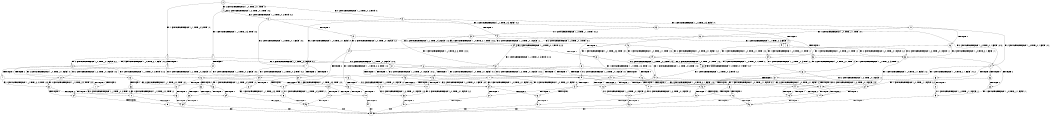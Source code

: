 digraph BCG {
size = "7, 10.5";
center = TRUE;
node [shape = circle];
0 [peripheries = 2];
0 -> 1 [label = "EX !1 !ATOMIC_EXCH_BRANCH (1, +1, TRUE, +0, 3, TRUE) !:0:"];
0 -> 2 [label = "EX !2 !ATOMIC_EXCH_BRANCH (1, +0, TRUE, +0, 1, TRUE) !:0:"];
0 -> 3 [label = "EX !0 !ATOMIC_EXCH_BRANCH (1, +1, TRUE, +0, 2, TRUE) !:0:"];
1 -> 4 [label = "TERMINATE !1"];
1 -> 5 [label = "EX !2 !ATOMIC_EXCH_BRANCH (1, +0, TRUE, +0, 1, FALSE) !:0:1:"];
1 -> 6 [label = "EX !0 !ATOMIC_EXCH_BRANCH (1, +1, TRUE, +0, 2, FALSE) !:0:1:"];
2 -> 7 [label = "EX !1 !ATOMIC_EXCH_BRANCH (1, +1, TRUE, +0, 3, TRUE) !:0:2:"];
2 -> 8 [label = "EX !0 !ATOMIC_EXCH_BRANCH (1, +1, TRUE, +0, 2, TRUE) !:0:2:"];
2 -> 2 [label = "EX !2 !ATOMIC_EXCH_BRANCH (1, +0, TRUE, +0, 1, TRUE) !:0:2:"];
3 -> 9 [label = "TERMINATE !0"];
3 -> 10 [label = "EX !1 !ATOMIC_EXCH_BRANCH (1, +1, TRUE, +0, 3, FALSE) !:0:"];
3 -> 11 [label = "EX !2 !ATOMIC_EXCH_BRANCH (1, +0, TRUE, +0, 1, FALSE) !:0:"];
4 -> 12 [label = "EX !2 !ATOMIC_EXCH_BRANCH (1, +0, TRUE, +0, 1, FALSE) !:0:"];
4 -> 13 [label = "EX !0 !ATOMIC_EXCH_BRANCH (1, +1, TRUE, +0, 2, FALSE) !:0:"];
5 -> 14 [label = "TERMINATE !1"];
5 -> 15 [label = "TERMINATE !2"];
5 -> 16 [label = "EX !0 !ATOMIC_EXCH_BRANCH (1, +1, TRUE, +0, 2, TRUE) !:0:1:2:"];
6 -> 17 [label = "TERMINATE !1"];
6 -> 18 [label = "TERMINATE !0"];
6 -> 19 [label = "EX !2 !ATOMIC_EXCH_BRANCH (1, +0, TRUE, +0, 1, FALSE) !:0:1:"];
7 -> 20 [label = "TERMINATE !1"];
7 -> 21 [label = "EX !0 !ATOMIC_EXCH_BRANCH (1, +1, TRUE, +0, 2, FALSE) !:0:1:2:"];
7 -> 5 [label = "EX !2 !ATOMIC_EXCH_BRANCH (1, +0, TRUE, +0, 1, FALSE) !:0:1:2:"];
8 -> 22 [label = "TERMINATE !0"];
8 -> 23 [label = "EX !1 !ATOMIC_EXCH_BRANCH (1, +1, TRUE, +0, 3, FALSE) !:0:2:"];
8 -> 11 [label = "EX !2 !ATOMIC_EXCH_BRANCH (1, +0, TRUE, +0, 1, FALSE) !:0:2:"];
9 -> 24 [label = "EX !2 !ATOMIC_EXCH_BRANCH (1, +0, TRUE, +0, 1, FALSE) !:1:"];
9 -> 25 [label = "EX !1 !ATOMIC_EXCH_BRANCH (1, +1, TRUE, +0, 3, FALSE) !:1:"];
10 -> 26 [label = "TERMINATE !0"];
10 -> 27 [label = "EX !2 !ATOMIC_EXCH_BRANCH (1, +0, TRUE, +0, 1, FALSE) !:0:1:"];
10 -> 28 [label = "EX !1 !ATOMIC_EXCH_BRANCH (1, +0, TRUE, +1, 1, TRUE) !:0:1:"];
11 -> 29 [label = "TERMINATE !2"];
11 -> 30 [label = "TERMINATE !0"];
11 -> 16 [label = "EX !1 !ATOMIC_EXCH_BRANCH (1, +1, TRUE, +0, 3, TRUE) !:0:2:"];
12 -> 31 [label = "TERMINATE !2"];
12 -> 32 [label = "EX !0 !ATOMIC_EXCH_BRANCH (1, +1, TRUE, +0, 2, TRUE) !:0:2:"];
13 -> 33 [label = "TERMINATE !0"];
13 -> 34 [label = "EX !2 !ATOMIC_EXCH_BRANCH (1, +0, TRUE, +0, 1, FALSE) !:0:"];
14 -> 31 [label = "TERMINATE !2"];
14 -> 32 [label = "EX !0 !ATOMIC_EXCH_BRANCH (1, +1, TRUE, +0, 2, TRUE) !:0:2:"];
15 -> 35 [label = "TERMINATE !1"];
15 -> 36 [label = "EX !0 !ATOMIC_EXCH_BRANCH (1, +1, TRUE, +0, 2, TRUE) !:0:1:"];
16 -> 37 [label = "TERMINATE !1"];
16 -> 38 [label = "TERMINATE !2"];
16 -> 39 [label = "TERMINATE !0"];
17 -> 33 [label = "TERMINATE !0"];
17 -> 34 [label = "EX !2 !ATOMIC_EXCH_BRANCH (1, +0, TRUE, +0, 1, FALSE) !:0:"];
18 -> 40 [label = "TERMINATE !1"];
18 -> 41 [label = "EX !2 !ATOMIC_EXCH_BRANCH (1, +0, TRUE, +0, 1, FALSE) !:1:"];
19 -> 42 [label = "TERMINATE !1"];
19 -> 43 [label = "TERMINATE !2"];
19 -> 44 [label = "TERMINATE !0"];
20 -> 45 [label = "EX !0 !ATOMIC_EXCH_BRANCH (1, +1, TRUE, +0, 2, FALSE) !:0:2:"];
20 -> 12 [label = "EX !2 !ATOMIC_EXCH_BRANCH (1, +0, TRUE, +0, 1, FALSE) !:0:2:"];
21 -> 46 [label = "TERMINATE !1"];
21 -> 47 [label = "TERMINATE !0"];
21 -> 19 [label = "EX !2 !ATOMIC_EXCH_BRANCH (1, +0, TRUE, +0, 1, FALSE) !:0:1:2:"];
22 -> 48 [label = "EX !1 !ATOMIC_EXCH_BRANCH (1, +1, TRUE, +0, 3, FALSE) !:1:2:"];
22 -> 24 [label = "EX !2 !ATOMIC_EXCH_BRANCH (1, +0, TRUE, +0, 1, FALSE) !:1:2:"];
23 -> 49 [label = "TERMINATE !0"];
23 -> 27 [label = "EX !2 !ATOMIC_EXCH_BRANCH (1, +0, TRUE, +0, 1, FALSE) !:0:1:2:"];
23 -> 50 [label = "EX !1 !ATOMIC_EXCH_BRANCH (1, +0, TRUE, +1, 1, TRUE) !:0:1:2:"];
24 -> 51 [label = "TERMINATE !2"];
24 -> 52 [label = "EX !1 !ATOMIC_EXCH_BRANCH (1, +1, TRUE, +0, 3, TRUE) !:1:2:"];
25 -> 53 [label = "EX !2 !ATOMIC_EXCH_BRANCH (1, +0, TRUE, +0, 1, FALSE) !:1:"];
25 -> 54 [label = "EX !1 !ATOMIC_EXCH_BRANCH (1, +0, TRUE, +1, 1, TRUE) !:1:"];
26 -> 53 [label = "EX !2 !ATOMIC_EXCH_BRANCH (1, +0, TRUE, +0, 1, FALSE) !:1:"];
26 -> 54 [label = "EX !1 !ATOMIC_EXCH_BRANCH (1, +0, TRUE, +1, 1, TRUE) !:1:"];
27 -> 55 [label = "TERMINATE !2"];
27 -> 56 [label = "TERMINATE !0"];
27 -> 57 [label = "EX !1 !ATOMIC_EXCH_BRANCH (1, +0, TRUE, +1, 1, FALSE) !:0:1:2:"];
28 -> 58 [label = "TERMINATE !0"];
28 -> 59 [label = "EX !2 !ATOMIC_EXCH_BRANCH (1, +0, TRUE, +0, 1, TRUE) !:0:1:"];
28 -> 60 [label = "EX !1 !ATOMIC_EXCH_BRANCH (1, +1, TRUE, +0, 3, TRUE) !:0:1:"];
29 -> 61 [label = "TERMINATE !0"];
29 -> 36 [label = "EX !1 !ATOMIC_EXCH_BRANCH (1, +1, TRUE, +0, 3, TRUE) !:0:"];
30 -> 51 [label = "TERMINATE !2"];
30 -> 52 [label = "EX !1 !ATOMIC_EXCH_BRANCH (1, +1, TRUE, +0, 3, TRUE) !:1:2:"];
31 -> 62 [label = "EX !0 !ATOMIC_EXCH_BRANCH (1, +1, TRUE, +0, 2, TRUE) !:0:"];
32 -> 63 [label = "TERMINATE !2"];
32 -> 64 [label = "TERMINATE !0"];
33 -> 65 [label = "EX !2 !ATOMIC_EXCH_BRANCH (1, +0, TRUE, +0, 1, FALSE) !:1:2:"];
34 -> 66 [label = "TERMINATE !2"];
34 -> 67 [label = "TERMINATE !0"];
35 -> 62 [label = "EX !0 !ATOMIC_EXCH_BRANCH (1, +1, TRUE, +0, 2, TRUE) !:0:"];
36 -> 68 [label = "TERMINATE !1"];
36 -> 69 [label = "TERMINATE !0"];
37 -> 63 [label = "TERMINATE !2"];
37 -> 64 [label = "TERMINATE !0"];
38 -> 68 [label = "TERMINATE !1"];
38 -> 69 [label = "TERMINATE !0"];
39 -> 70 [label = "TERMINATE !1"];
39 -> 71 [label = "TERMINATE !2"];
40 -> 72 [label = "EX !2 !ATOMIC_EXCH_BRANCH (1, +0, TRUE, +0, 1, FALSE) !:2:"];
41 -> 73 [label = "TERMINATE !1"];
41 -> 74 [label = "TERMINATE !2"];
42 -> 66 [label = "TERMINATE !2"];
42 -> 67 [label = "TERMINATE !0"];
43 -> 75 [label = "TERMINATE !1"];
43 -> 76 [label = "TERMINATE !0"];
44 -> 73 [label = "TERMINATE !1"];
44 -> 74 [label = "TERMINATE !2"];
45 -> 77 [label = "TERMINATE !0"];
45 -> 34 [label = "EX !2 !ATOMIC_EXCH_BRANCH (1, +0, TRUE, +0, 1, FALSE) !:0:2:"];
46 -> 77 [label = "TERMINATE !0"];
46 -> 34 [label = "EX !2 !ATOMIC_EXCH_BRANCH (1, +0, TRUE, +0, 1, FALSE) !:0:2:"];
47 -> 78 [label = "TERMINATE !1"];
47 -> 41 [label = "EX !2 !ATOMIC_EXCH_BRANCH (1, +0, TRUE, +0, 1, FALSE) !:1:2:"];
48 -> 53 [label = "EX !2 !ATOMIC_EXCH_BRANCH (1, +0, TRUE, +0, 1, FALSE) !:1:2:"];
48 -> 79 [label = "EX !1 !ATOMIC_EXCH_BRANCH (1, +0, TRUE, +1, 1, TRUE) !:1:2:"];
49 -> 53 [label = "EX !2 !ATOMIC_EXCH_BRANCH (1, +0, TRUE, +0, 1, FALSE) !:1:2:"];
49 -> 79 [label = "EX !1 !ATOMIC_EXCH_BRANCH (1, +0, TRUE, +1, 1, TRUE) !:1:2:"];
50 -> 80 [label = "TERMINATE !0"];
50 -> 59 [label = "EX !2 !ATOMIC_EXCH_BRANCH (1, +0, TRUE, +0, 1, TRUE) !:0:1:2:"];
50 -> 81 [label = "EX !1 !ATOMIC_EXCH_BRANCH (1, +1, TRUE, +0, 3, TRUE) !:0:1:2:"];
51 -> 82 [label = "EX !1 !ATOMIC_EXCH_BRANCH (1, +1, TRUE, +0, 3, TRUE) !:1:"];
52 -> 70 [label = "TERMINATE !1"];
52 -> 71 [label = "TERMINATE !2"];
53 -> 83 [label = "TERMINATE !2"];
53 -> 84 [label = "EX !1 !ATOMIC_EXCH_BRANCH (1, +0, TRUE, +1, 1, FALSE) !:1:2:"];
54 -> 85 [label = "EX !2 !ATOMIC_EXCH_BRANCH (1, +0, TRUE, +0, 1, TRUE) !:1:"];
54 -> 86 [label = "EX !1 !ATOMIC_EXCH_BRANCH (1, +1, TRUE, +0, 3, TRUE) !:1:"];
55 -> 87 [label = "TERMINATE !0"];
55 -> 88 [label = "EX !1 !ATOMIC_EXCH_BRANCH (1, +0, TRUE, +1, 1, FALSE) !:0:1:"];
56 -> 83 [label = "TERMINATE !2"];
56 -> 84 [label = "EX !1 !ATOMIC_EXCH_BRANCH (1, +0, TRUE, +1, 1, FALSE) !:1:2:"];
57 -> 42 [label = "TERMINATE !1"];
57 -> 43 [label = "TERMINATE !2"];
57 -> 44 [label = "TERMINATE !0"];
58 -> 85 [label = "EX !2 !ATOMIC_EXCH_BRANCH (1, +0, TRUE, +0, 1, TRUE) !:1:"];
58 -> 86 [label = "EX !1 !ATOMIC_EXCH_BRANCH (1, +1, TRUE, +0, 3, TRUE) !:1:"];
59 -> 80 [label = "TERMINATE !0"];
59 -> 59 [label = "EX !2 !ATOMIC_EXCH_BRANCH (1, +0, TRUE, +0, 1, TRUE) !:0:1:2:"];
59 -> 81 [label = "EX !1 !ATOMIC_EXCH_BRANCH (1, +1, TRUE, +0, 3, TRUE) !:0:1:2:"];
60 -> 17 [label = "TERMINATE !1"];
60 -> 18 [label = "TERMINATE !0"];
60 -> 19 [label = "EX !2 !ATOMIC_EXCH_BRANCH (1, +0, TRUE, +0, 1, FALSE) !:0:1:"];
61 -> 82 [label = "EX !1 !ATOMIC_EXCH_BRANCH (1, +1, TRUE, +0, 3, TRUE) !:1:"];
62 -> 89 [label = "TERMINATE !0"];
63 -> 89 [label = "TERMINATE !0"];
64 -> 90 [label = "TERMINATE !2"];
65 -> 91 [label = "TERMINATE !2"];
66 -> 92 [label = "TERMINATE !0"];
67 -> 91 [label = "TERMINATE !2"];
68 -> 89 [label = "TERMINATE !0"];
69 -> 93 [label = "TERMINATE !1"];
70 -> 94 [label = "TERMINATE !2"];
71 -> 93 [label = "TERMINATE !1"];
72 -> 95 [label = "TERMINATE !2"];
73 -> 95 [label = "TERMINATE !2"];
74 -> 96 [label = "TERMINATE !1"];
75 -> 92 [label = "TERMINATE !0"];
76 -> 96 [label = "TERMINATE !1"];
77 -> 65 [label = "EX !2 !ATOMIC_EXCH_BRANCH (1, +0, TRUE, +0, 1, FALSE) !:1:2:"];
78 -> 72 [label = "EX !2 !ATOMIC_EXCH_BRANCH (1, +0, TRUE, +0, 1, FALSE) !:2:"];
79 -> 85 [label = "EX !2 !ATOMIC_EXCH_BRANCH (1, +0, TRUE, +0, 1, TRUE) !:1:2:"];
79 -> 97 [label = "EX !1 !ATOMIC_EXCH_BRANCH (1, +1, TRUE, +0, 3, TRUE) !:1:2:"];
80 -> 85 [label = "EX !2 !ATOMIC_EXCH_BRANCH (1, +0, TRUE, +0, 1, TRUE) !:1:2:"];
80 -> 97 [label = "EX !1 !ATOMIC_EXCH_BRANCH (1, +1, TRUE, +0, 3, TRUE) !:1:2:"];
81 -> 46 [label = "TERMINATE !1"];
81 -> 47 [label = "TERMINATE !0"];
81 -> 19 [label = "EX !2 !ATOMIC_EXCH_BRANCH (1, +0, TRUE, +0, 1, FALSE) !:0:1:2:"];
82 -> 93 [label = "TERMINATE !1"];
83 -> 98 [label = "EX !1 !ATOMIC_EXCH_BRANCH (1, +0, TRUE, +1, 1, FALSE) !:1:"];
84 -> 73 [label = "TERMINATE !1"];
84 -> 74 [label = "TERMINATE !2"];
85 -> 85 [label = "EX !2 !ATOMIC_EXCH_BRANCH (1, +0, TRUE, +0, 1, TRUE) !:1:2:"];
85 -> 97 [label = "EX !1 !ATOMIC_EXCH_BRANCH (1, +1, TRUE, +0, 3, TRUE) !:1:2:"];
86 -> 40 [label = "TERMINATE !1"];
86 -> 41 [label = "EX !2 !ATOMIC_EXCH_BRANCH (1, +0, TRUE, +0, 1, FALSE) !:1:"];
87 -> 98 [label = "EX !1 !ATOMIC_EXCH_BRANCH (1, +0, TRUE, +1, 1, FALSE) !:1:"];
88 -> 75 [label = "TERMINATE !1"];
88 -> 76 [label = "TERMINATE !0"];
89 -> 99 [label = "exit"];
90 -> 99 [label = "exit"];
91 -> 99 [label = "exit"];
92 -> 99 [label = "exit"];
93 -> 99 [label = "exit"];
94 -> 99 [label = "exit"];
95 -> 99 [label = "exit"];
96 -> 99 [label = "exit"];
97 -> 78 [label = "TERMINATE !1"];
97 -> 41 [label = "EX !2 !ATOMIC_EXCH_BRANCH (1, +0, TRUE, +0, 1, FALSE) !:1:2:"];
98 -> 96 [label = "TERMINATE !1"];
}
